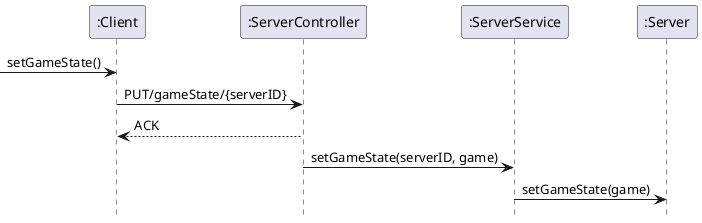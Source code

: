 @startuml
'https://plantuml.com/sequence-diagram

hide footbox

Participant ":Client" as client
Participant ":ServerController" as server
Participant ":ServerService" as service
participant ":Server" as game

-> client : setGameState()
client -> server : PUT/gameState/{serverID}
client <-- server : ACK
server -> service : setGameState(serverID, game)
service -> game : setGameState(game)

@enduml
